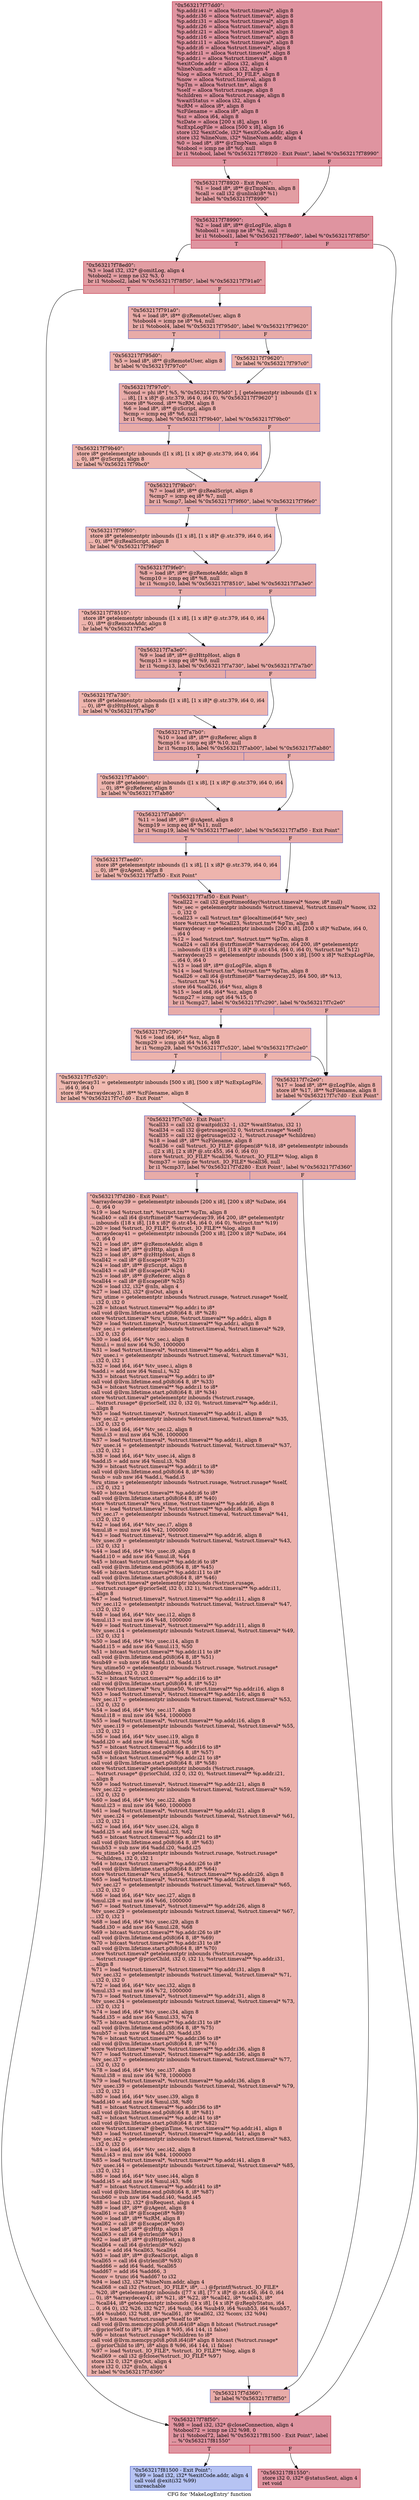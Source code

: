 digraph "CFG for 'MakeLogEntry' function" {
	label="CFG for 'MakeLogEntry' function";

	Node0x563217f77dd0 [shape=record,color="#b70d28ff", style=filled, fillcolor="#b70d2870",label="{\"0x563217f77dd0\":\l  %p.addr.i41 = alloca %struct.timeval*, align 8\l  %p.addr.i36 = alloca %struct.timeval*, align 8\l  %p.addr.i31 = alloca %struct.timeval*, align 8\l  %p.addr.i26 = alloca %struct.timeval*, align 8\l  %p.addr.i21 = alloca %struct.timeval*, align 8\l  %p.addr.i16 = alloca %struct.timeval*, align 8\l  %p.addr.i11 = alloca %struct.timeval*, align 8\l  %p.addr.i6 = alloca %struct.timeval*, align 8\l  %p.addr.i1 = alloca %struct.timeval*, align 8\l  %p.addr.i = alloca %struct.timeval*, align 8\l  %exitCode.addr = alloca i32, align 4\l  %lineNum.addr = alloca i32, align 4\l  %log = alloca %struct._IO_FILE*, align 8\l  %now = alloca %struct.timeval, align 8\l  %pTm = alloca %struct.tm*, align 8\l  %self = alloca %struct.rusage, align 8\l  %children = alloca %struct.rusage, align 8\l  %waitStatus = alloca i32, align 4\l  %zRM = alloca i8*, align 8\l  %zFilename = alloca i8*, align 8\l  %sz = alloca i64, align 8\l  %zDate = alloca [200 x i8], align 16\l  %zExpLogFile = alloca [500 x i8], align 16\l  store i32 %exitCode, i32* %exitCode.addr, align 4\l  store i32 %lineNum, i32* %lineNum.addr, align 4\l  %0 = load i8*, i8** @zTmpNam, align 8\l  %tobool = icmp ne i8* %0, null\l  br i1 %tobool, label %\"0x563217f78920 - Exit Point\", label %\"0x563217f78990\"\l|{<s0>T|<s1>F}}"];
	Node0x563217f77dd0:s0 -> Node0x563217f78920;
	Node0x563217f77dd0:s1 -> Node0x563217f78990;
	Node0x563217f78920 [shape=record,color="#b70d28ff", style=filled, fillcolor="#be242e70",label="{\"0x563217f78920 - Exit Point\":                    \l  %1 = load i8*, i8** @zTmpNam, align 8\l  %call = call i32 @unlink(i8* %1)\l  br label %\"0x563217f78990\"\l}"];
	Node0x563217f78920 -> Node0x563217f78990;
	Node0x563217f78990 [shape=record,color="#b70d28ff", style=filled, fillcolor="#b70d2870",label="{\"0x563217f78990\":                                 \l  %2 = load i8*, i8** @zLogFile, align 8\l  %tobool1 = icmp ne i8* %2, null\l  br i1 %tobool1, label %\"0x563217f78ed0\", label %\"0x563217f78f50\"\l|{<s0>T|<s1>F}}"];
	Node0x563217f78990:s0 -> Node0x563217f78ed0;
	Node0x563217f78990:s1 -> Node0x563217f78f50;
	Node0x563217f78ed0 [shape=record,color="#b70d28ff", style=filled, fillcolor="#be242e70",label="{\"0x563217f78ed0\":                                 \l  %3 = load i32, i32* @omitLog, align 4\l  %tobool2 = icmp ne i32 %3, 0\l  br i1 %tobool2, label %\"0x563217f78f50\", label %\"0x563217f791a0\"\l|{<s0>T|<s1>F}}"];
	Node0x563217f78ed0:s0 -> Node0x563217f78f50;
	Node0x563217f78ed0:s1 -> Node0x563217f791a0;
	Node0x563217f791a0 [shape=record,color="#3d50c3ff", style=filled, fillcolor="#cc403a70",label="{\"0x563217f791a0\":                                 \l  %4 = load i8*, i8** @zRemoteUser, align 8\l  %tobool4 = icmp ne i8* %4, null\l  br i1 %tobool4, label %\"0x563217f795d0\", label %\"0x563217f79620\"\l|{<s0>T|<s1>F}}"];
	Node0x563217f791a0:s0 -> Node0x563217f795d0;
	Node0x563217f791a0:s1 -> Node0x563217f79620;
	Node0x563217f795d0 [shape=record,color="#3d50c3ff", style=filled, fillcolor="#d24b4070",label="{\"0x563217f795d0\":                                 \l  %5 = load i8*, i8** @zRemoteUser, align 8\l  br label %\"0x563217f797c0\"\l}"];
	Node0x563217f795d0 -> Node0x563217f797c0;
	Node0x563217f79620 [shape=record,color="#3d50c3ff", style=filled, fillcolor="#d8564670",label="{\"0x563217f79620\":                                 \l  br label %\"0x563217f797c0\"\l}"];
	Node0x563217f79620 -> Node0x563217f797c0;
	Node0x563217f797c0 [shape=record,color="#3d50c3ff", style=filled, fillcolor="#cc403a70",label="{\"0x563217f797c0\":                                 \l  %cond = phi i8* [ %5, %\"0x563217f795d0\" ], [ getelementptr inbounds ([1 x\l... i8], [1 x i8]* @.str.379, i64 0, i64 0), %\"0x563217f79620\" ]\l  store i8* %cond, i8** %zRM, align 8\l  %6 = load i8*, i8** @zScript, align 8\l  %cmp = icmp eq i8* %6, null\l  br i1 %cmp, label %\"0x563217f79b40\", label %\"0x563217f79bc0\"\l|{<s0>T|<s1>F}}"];
	Node0x563217f797c0:s0 -> Node0x563217f79b40;
	Node0x563217f797c0:s1 -> Node0x563217f79bc0;
	Node0x563217f79b40 [shape=record,color="#3d50c3ff", style=filled, fillcolor="#d8564670",label="{\"0x563217f79b40\":                                 \l  store i8* getelementptr inbounds ([1 x i8], [1 x i8]* @.str.379, i64 0, i64\l... 0), i8** @zScript, align 8\l  br label %\"0x563217f79bc0\"\l}"];
	Node0x563217f79b40 -> Node0x563217f79bc0;
	Node0x563217f79bc0 [shape=record,color="#3d50c3ff", style=filled, fillcolor="#cc403a70",label="{\"0x563217f79bc0\":                                 \l  %7 = load i8*, i8** @zRealScript, align 8\l  %cmp7 = icmp eq i8* %7, null\l  br i1 %cmp7, label %\"0x563217f79f60\", label %\"0x563217f79fe0\"\l|{<s0>T|<s1>F}}"];
	Node0x563217f79bc0:s0 -> Node0x563217f79f60;
	Node0x563217f79bc0:s1 -> Node0x563217f79fe0;
	Node0x563217f79f60 [shape=record,color="#3d50c3ff", style=filled, fillcolor="#d8564670",label="{\"0x563217f79f60\":                                 \l  store i8* getelementptr inbounds ([1 x i8], [1 x i8]* @.str.379, i64 0, i64\l... 0), i8** @zRealScript, align 8\l  br label %\"0x563217f79fe0\"\l}"];
	Node0x563217f79f60 -> Node0x563217f79fe0;
	Node0x563217f79fe0 [shape=record,color="#3d50c3ff", style=filled, fillcolor="#cc403a70",label="{\"0x563217f79fe0\":                                 \l  %8 = load i8*, i8** @zRemoteAddr, align 8\l  %cmp10 = icmp eq i8* %8, null\l  br i1 %cmp10, label %\"0x563217f78510\", label %\"0x563217f7a3e0\"\l|{<s0>T|<s1>F}}"];
	Node0x563217f79fe0:s0 -> Node0x563217f78510;
	Node0x563217f79fe0:s1 -> Node0x563217f7a3e0;
	Node0x563217f78510 [shape=record,color="#3d50c3ff", style=filled, fillcolor="#d8564670",label="{\"0x563217f78510\":                                 \l  store i8* getelementptr inbounds ([1 x i8], [1 x i8]* @.str.379, i64 0, i64\l... 0), i8** @zRemoteAddr, align 8\l  br label %\"0x563217f7a3e0\"\l}"];
	Node0x563217f78510 -> Node0x563217f7a3e0;
	Node0x563217f7a3e0 [shape=record,color="#3d50c3ff", style=filled, fillcolor="#cc403a70",label="{\"0x563217f7a3e0\":                                 \l  %9 = load i8*, i8** @zHttpHost, align 8\l  %cmp13 = icmp eq i8* %9, null\l  br i1 %cmp13, label %\"0x563217f7a730\", label %\"0x563217f7a7b0\"\l|{<s0>T|<s1>F}}"];
	Node0x563217f7a3e0:s0 -> Node0x563217f7a730;
	Node0x563217f7a3e0:s1 -> Node0x563217f7a7b0;
	Node0x563217f7a730 [shape=record,color="#3d50c3ff", style=filled, fillcolor="#d8564670",label="{\"0x563217f7a730\":                                 \l  store i8* getelementptr inbounds ([1 x i8], [1 x i8]* @.str.379, i64 0, i64\l... 0), i8** @zHttpHost, align 8\l  br label %\"0x563217f7a7b0\"\l}"];
	Node0x563217f7a730 -> Node0x563217f7a7b0;
	Node0x563217f7a7b0 [shape=record,color="#3d50c3ff", style=filled, fillcolor="#cc403a70",label="{\"0x563217f7a7b0\":                                 \l  %10 = load i8*, i8** @zReferer, align 8\l  %cmp16 = icmp eq i8* %10, null\l  br i1 %cmp16, label %\"0x563217f7ab00\", label %\"0x563217f7ab80\"\l|{<s0>T|<s1>F}}"];
	Node0x563217f7a7b0:s0 -> Node0x563217f7ab00;
	Node0x563217f7a7b0:s1 -> Node0x563217f7ab80;
	Node0x563217f7ab00 [shape=record,color="#3d50c3ff", style=filled, fillcolor="#d8564670",label="{\"0x563217f7ab00\":                                 \l  store i8* getelementptr inbounds ([1 x i8], [1 x i8]* @.str.379, i64 0, i64\l... 0), i8** @zReferer, align 8\l  br label %\"0x563217f7ab80\"\l}"];
	Node0x563217f7ab00 -> Node0x563217f7ab80;
	Node0x563217f7ab80 [shape=record,color="#3d50c3ff", style=filled, fillcolor="#cc403a70",label="{\"0x563217f7ab80\":                                 \l  %11 = load i8*, i8** @zAgent, align 8\l  %cmp19 = icmp eq i8* %11, null\l  br i1 %cmp19, label %\"0x563217f7aed0\", label %\"0x563217f7af50 - Exit Point\"\l|{<s0>T|<s1>F}}"];
	Node0x563217f7ab80:s0 -> Node0x563217f7aed0;
	Node0x563217f7ab80:s1 -> Node0x563217f7af50;
	Node0x563217f7aed0 [shape=record,color="#3d50c3ff", style=filled, fillcolor="#d8564670",label="{\"0x563217f7aed0\":                                 \l  store i8* getelementptr inbounds ([1 x i8], [1 x i8]* @.str.379, i64 0, i64\l... 0), i8** @zAgent, align 8\l  br label %\"0x563217f7af50 - Exit Point\"\l}"];
	Node0x563217f7aed0 -> Node0x563217f7af50;
	Node0x563217f7af50 [shape=record,color="#3d50c3ff", style=filled, fillcolor="#cc403a70",label="{\"0x563217f7af50 - Exit Point\":                    \l  %call22 = call i32 @gettimeofday(%struct.timeval* %now, i8* null)\l  %tv_sec = getelementptr inbounds %struct.timeval, %struct.timeval* %now, i32\l... 0, i32 0\l  %call23 = call %struct.tm* @localtime(i64* %tv_sec)\l  store %struct.tm* %call23, %struct.tm** %pTm, align 8\l  %arraydecay = getelementptr inbounds [200 x i8], [200 x i8]* %zDate, i64 0,\l... i64 0\l  %12 = load %struct.tm*, %struct.tm** %pTm, align 8\l  %call24 = call i64 @strftime(i8* %arraydecay, i64 200, i8* getelementptr\l... inbounds ([18 x i8], [18 x i8]* @.str.454, i64 0, i64 0), %struct.tm* %12)\l  %arraydecay25 = getelementptr inbounds [500 x i8], [500 x i8]* %zExpLogFile,\l... i64 0, i64 0\l  %13 = load i8*, i8** @zLogFile, align 8\l  %14 = load %struct.tm*, %struct.tm** %pTm, align 8\l  %call26 = call i64 @strftime(i8* %arraydecay25, i64 500, i8* %13,\l... %struct.tm* %14)\l  store i64 %call26, i64* %sz, align 8\l  %15 = load i64, i64* %sz, align 8\l  %cmp27 = icmp ugt i64 %15, 0\l  br i1 %cmp27, label %\"0x563217f7c290\", label %\"0x563217f7c2e0\"\l|{<s0>T|<s1>F}}"];
	Node0x563217f7af50:s0 -> Node0x563217f7c290;
	Node0x563217f7af50:s1 -> Node0x563217f7c2e0;
	Node0x563217f7c290 [shape=record,color="#3d50c3ff", style=filled, fillcolor="#d6524470",label="{\"0x563217f7c290\":                                 \l  %16 = load i64, i64* %sz, align 8\l  %cmp29 = icmp ult i64 %16, 498\l  br i1 %cmp29, label %\"0x563217f7c520\", label %\"0x563217f7c2e0\"\l|{<s0>T|<s1>F}}"];
	Node0x563217f7c290:s0 -> Node0x563217f7c520;
	Node0x563217f7c290:s1 -> Node0x563217f7c2e0;
	Node0x563217f7c520 [shape=record,color="#3d50c3ff", style=filled, fillcolor="#de614d70",label="{\"0x563217f7c520\":                                 \l  %arraydecay31 = getelementptr inbounds [500 x i8], [500 x i8]* %zExpLogFile,\l... i64 0, i64 0\l  store i8* %arraydecay31, i8** %zFilename, align 8\l  br label %\"0x563217f7c7d0 - Exit Point\"\l}"];
	Node0x563217f7c520 -> Node0x563217f7c7d0;
	Node0x563217f7c2e0 [shape=record,color="#3d50c3ff", style=filled, fillcolor="#d0473d70",label="{\"0x563217f7c2e0\":                                 \l  %17 = load i8*, i8** @zLogFile, align 8\l  store i8* %17, i8** %zFilename, align 8\l  br label %\"0x563217f7c7d0 - Exit Point\"\l}"];
	Node0x563217f7c2e0 -> Node0x563217f7c7d0;
	Node0x563217f7c7d0 [shape=record,color="#3d50c3ff", style=filled, fillcolor="#cc403a70",label="{\"0x563217f7c7d0 - Exit Point\":                    \l  %call33 = call i32 @waitpid(i32 -1, i32* %waitStatus, i32 1)\l  %call34 = call i32 @getrusage(i32 0, %struct.rusage* %self)\l  %call35 = call i32 @getrusage(i32 -1, %struct.rusage* %children)\l  %18 = load i8*, i8** %zFilename, align 8\l  %call36 = call %struct._IO_FILE* @fopen(i8* %18, i8* getelementptr inbounds\l... ([2 x i8], [2 x i8]* @.str.455, i64 0, i64 0))\l  store %struct._IO_FILE* %call36, %struct._IO_FILE** %log, align 8\l  %cmp37 = icmp ne %struct._IO_FILE* %call36, null\l  br i1 %cmp37, label %\"0x563217f7d280 - Exit Point\", label %\"0x563217f7d360\"\l|{<s0>T|<s1>F}}"];
	Node0x563217f7c7d0:s0 -> Node0x563217f7d280;
	Node0x563217f7c7d0:s1 -> Node0x563217f7d360;
	Node0x563217f7d280 [shape=record,color="#3d50c3ff", style=filled, fillcolor="#d24b4070",label="{\"0x563217f7d280 - Exit Point\":                    \l  %arraydecay39 = getelementptr inbounds [200 x i8], [200 x i8]* %zDate, i64\l... 0, i64 0\l  %19 = load %struct.tm*, %struct.tm** %pTm, align 8\l  %call40 = call i64 @strftime(i8* %arraydecay39, i64 200, i8* getelementptr\l... inbounds ([18 x i8], [18 x i8]* @.str.454, i64 0, i64 0), %struct.tm* %19)\l  %20 = load %struct._IO_FILE*, %struct._IO_FILE** %log, align 8\l  %arraydecay41 = getelementptr inbounds [200 x i8], [200 x i8]* %zDate, i64\l... 0, i64 0\l  %21 = load i8*, i8** @zRemoteAddr, align 8\l  %22 = load i8*, i8** @zHttp, align 8\l  %23 = load i8*, i8** @zHttpHost, align 8\l  %call42 = call i8* @Escape(i8* %23)\l  %24 = load i8*, i8** @zScript, align 8\l  %call43 = call i8* @Escape(i8* %24)\l  %25 = load i8*, i8** @zReferer, align 8\l  %call44 = call i8* @Escape(i8* %25)\l  %26 = load i32, i32* @nIn, align 4\l  %27 = load i32, i32* @nOut, align 4\l  %ru_utime = getelementptr inbounds %struct.rusage, %struct.rusage* %self,\l... i32 0, i32 0\l  %28 = bitcast %struct.timeval** %p.addr.i to i8*\l  call void @llvm.lifetime.start.p0i8(i64 8, i8* %28)\l  store %struct.timeval* %ru_utime, %struct.timeval** %p.addr.i, align 8\l  %29 = load %struct.timeval*, %struct.timeval** %p.addr.i, align 8\l  %tv_sec.i = getelementptr inbounds %struct.timeval, %struct.timeval* %29,\l... i32 0, i32 0\l  %30 = load i64, i64* %tv_sec.i, align 8\l  %mul.i = mul nsw i64 %30, 1000000\l  %31 = load %struct.timeval*, %struct.timeval** %p.addr.i, align 8\l  %tv_usec.i = getelementptr inbounds %struct.timeval, %struct.timeval* %31,\l... i32 0, i32 1\l  %32 = load i64, i64* %tv_usec.i, align 8\l  %add.i = add nsw i64 %mul.i, %32\l  %33 = bitcast %struct.timeval** %p.addr.i to i8*\l  call void @llvm.lifetime.end.p0i8(i64 8, i8* %33)\l  %34 = bitcast %struct.timeval** %p.addr.i1 to i8*\l  call void @llvm.lifetime.start.p0i8(i64 8, i8* %34)\l  store %struct.timeval* getelementptr inbounds (%struct.rusage,\l... %struct.rusage* @priorSelf, i32 0, i32 0), %struct.timeval** %p.addr.i1,\l... align 8\l  %35 = load %struct.timeval*, %struct.timeval** %p.addr.i1, align 8\l  %tv_sec.i2 = getelementptr inbounds %struct.timeval, %struct.timeval* %35,\l... i32 0, i32 0\l  %36 = load i64, i64* %tv_sec.i2, align 8\l  %mul.i3 = mul nsw i64 %36, 1000000\l  %37 = load %struct.timeval*, %struct.timeval** %p.addr.i1, align 8\l  %tv_usec.i4 = getelementptr inbounds %struct.timeval, %struct.timeval* %37,\l... i32 0, i32 1\l  %38 = load i64, i64* %tv_usec.i4, align 8\l  %add.i5 = add nsw i64 %mul.i3, %38\l  %39 = bitcast %struct.timeval** %p.addr.i1 to i8*\l  call void @llvm.lifetime.end.p0i8(i64 8, i8* %39)\l  %sub = sub nsw i64 %add.i, %add.i5\l  %ru_stime = getelementptr inbounds %struct.rusage, %struct.rusage* %self,\l... i32 0, i32 1\l  %40 = bitcast %struct.timeval** %p.addr.i6 to i8*\l  call void @llvm.lifetime.start.p0i8(i64 8, i8* %40)\l  store %struct.timeval* %ru_stime, %struct.timeval** %p.addr.i6, align 8\l  %41 = load %struct.timeval*, %struct.timeval** %p.addr.i6, align 8\l  %tv_sec.i7 = getelementptr inbounds %struct.timeval, %struct.timeval* %41,\l... i32 0, i32 0\l  %42 = load i64, i64* %tv_sec.i7, align 8\l  %mul.i8 = mul nsw i64 %42, 1000000\l  %43 = load %struct.timeval*, %struct.timeval** %p.addr.i6, align 8\l  %tv_usec.i9 = getelementptr inbounds %struct.timeval, %struct.timeval* %43,\l... i32 0, i32 1\l  %44 = load i64, i64* %tv_usec.i9, align 8\l  %add.i10 = add nsw i64 %mul.i8, %44\l  %45 = bitcast %struct.timeval** %p.addr.i6 to i8*\l  call void @llvm.lifetime.end.p0i8(i64 8, i8* %45)\l  %46 = bitcast %struct.timeval** %p.addr.i11 to i8*\l  call void @llvm.lifetime.start.p0i8(i64 8, i8* %46)\l  store %struct.timeval* getelementptr inbounds (%struct.rusage,\l... %struct.rusage* @priorSelf, i32 0, i32 1), %struct.timeval** %p.addr.i11,\l... align 8\l  %47 = load %struct.timeval*, %struct.timeval** %p.addr.i11, align 8\l  %tv_sec.i12 = getelementptr inbounds %struct.timeval, %struct.timeval* %47,\l... i32 0, i32 0\l  %48 = load i64, i64* %tv_sec.i12, align 8\l  %mul.i13 = mul nsw i64 %48, 1000000\l  %49 = load %struct.timeval*, %struct.timeval** %p.addr.i11, align 8\l  %tv_usec.i14 = getelementptr inbounds %struct.timeval, %struct.timeval* %49,\l... i32 0, i32 1\l  %50 = load i64, i64* %tv_usec.i14, align 8\l  %add.i15 = add nsw i64 %mul.i13, %50\l  %51 = bitcast %struct.timeval** %p.addr.i11 to i8*\l  call void @llvm.lifetime.end.p0i8(i64 8, i8* %51)\l  %sub49 = sub nsw i64 %add.i10, %add.i15\l  %ru_utime50 = getelementptr inbounds %struct.rusage, %struct.rusage*\l... %children, i32 0, i32 0\l  %52 = bitcast %struct.timeval** %p.addr.i16 to i8*\l  call void @llvm.lifetime.start.p0i8(i64 8, i8* %52)\l  store %struct.timeval* %ru_utime50, %struct.timeval** %p.addr.i16, align 8\l  %53 = load %struct.timeval*, %struct.timeval** %p.addr.i16, align 8\l  %tv_sec.i17 = getelementptr inbounds %struct.timeval, %struct.timeval* %53,\l... i32 0, i32 0\l  %54 = load i64, i64* %tv_sec.i17, align 8\l  %mul.i18 = mul nsw i64 %54, 1000000\l  %55 = load %struct.timeval*, %struct.timeval** %p.addr.i16, align 8\l  %tv_usec.i19 = getelementptr inbounds %struct.timeval, %struct.timeval* %55,\l... i32 0, i32 1\l  %56 = load i64, i64* %tv_usec.i19, align 8\l  %add.i20 = add nsw i64 %mul.i18, %56\l  %57 = bitcast %struct.timeval** %p.addr.i16 to i8*\l  call void @llvm.lifetime.end.p0i8(i64 8, i8* %57)\l  %58 = bitcast %struct.timeval** %p.addr.i21 to i8*\l  call void @llvm.lifetime.start.p0i8(i64 8, i8* %58)\l  store %struct.timeval* getelementptr inbounds (%struct.rusage,\l... %struct.rusage* @priorChild, i32 0, i32 0), %struct.timeval** %p.addr.i21,\l... align 8\l  %59 = load %struct.timeval*, %struct.timeval** %p.addr.i21, align 8\l  %tv_sec.i22 = getelementptr inbounds %struct.timeval, %struct.timeval* %59,\l... i32 0, i32 0\l  %60 = load i64, i64* %tv_sec.i22, align 8\l  %mul.i23 = mul nsw i64 %60, 1000000\l  %61 = load %struct.timeval*, %struct.timeval** %p.addr.i21, align 8\l  %tv_usec.i24 = getelementptr inbounds %struct.timeval, %struct.timeval* %61,\l... i32 0, i32 1\l  %62 = load i64, i64* %tv_usec.i24, align 8\l  %add.i25 = add nsw i64 %mul.i23, %62\l  %63 = bitcast %struct.timeval** %p.addr.i21 to i8*\l  call void @llvm.lifetime.end.p0i8(i64 8, i8* %63)\l  %sub53 = sub nsw i64 %add.i20, %add.i25\l  %ru_stime54 = getelementptr inbounds %struct.rusage, %struct.rusage*\l... %children, i32 0, i32 1\l  %64 = bitcast %struct.timeval** %p.addr.i26 to i8*\l  call void @llvm.lifetime.start.p0i8(i64 8, i8* %64)\l  store %struct.timeval* %ru_stime54, %struct.timeval** %p.addr.i26, align 8\l  %65 = load %struct.timeval*, %struct.timeval** %p.addr.i26, align 8\l  %tv_sec.i27 = getelementptr inbounds %struct.timeval, %struct.timeval* %65,\l... i32 0, i32 0\l  %66 = load i64, i64* %tv_sec.i27, align 8\l  %mul.i28 = mul nsw i64 %66, 1000000\l  %67 = load %struct.timeval*, %struct.timeval** %p.addr.i26, align 8\l  %tv_usec.i29 = getelementptr inbounds %struct.timeval, %struct.timeval* %67,\l... i32 0, i32 1\l  %68 = load i64, i64* %tv_usec.i29, align 8\l  %add.i30 = add nsw i64 %mul.i28, %68\l  %69 = bitcast %struct.timeval** %p.addr.i26 to i8*\l  call void @llvm.lifetime.end.p0i8(i64 8, i8* %69)\l  %70 = bitcast %struct.timeval** %p.addr.i31 to i8*\l  call void @llvm.lifetime.start.p0i8(i64 8, i8* %70)\l  store %struct.timeval* getelementptr inbounds (%struct.rusage,\l... %struct.rusage* @priorChild, i32 0, i32 1), %struct.timeval** %p.addr.i31,\l... align 8\l  %71 = load %struct.timeval*, %struct.timeval** %p.addr.i31, align 8\l  %tv_sec.i32 = getelementptr inbounds %struct.timeval, %struct.timeval* %71,\l... i32 0, i32 0\l  %72 = load i64, i64* %tv_sec.i32, align 8\l  %mul.i33 = mul nsw i64 %72, 1000000\l  %73 = load %struct.timeval*, %struct.timeval** %p.addr.i31, align 8\l  %tv_usec.i34 = getelementptr inbounds %struct.timeval, %struct.timeval* %73,\l... i32 0, i32 1\l  %74 = load i64, i64* %tv_usec.i34, align 8\l  %add.i35 = add nsw i64 %mul.i33, %74\l  %75 = bitcast %struct.timeval** %p.addr.i31 to i8*\l  call void @llvm.lifetime.end.p0i8(i64 8, i8* %75)\l  %sub57 = sub nsw i64 %add.i30, %add.i35\l  %76 = bitcast %struct.timeval** %p.addr.i36 to i8*\l  call void @llvm.lifetime.start.p0i8(i64 8, i8* %76)\l  store %struct.timeval* %now, %struct.timeval** %p.addr.i36, align 8\l  %77 = load %struct.timeval*, %struct.timeval** %p.addr.i36, align 8\l  %tv_sec.i37 = getelementptr inbounds %struct.timeval, %struct.timeval* %77,\l... i32 0, i32 0\l  %78 = load i64, i64* %tv_sec.i37, align 8\l  %mul.i38 = mul nsw i64 %78, 1000000\l  %79 = load %struct.timeval*, %struct.timeval** %p.addr.i36, align 8\l  %tv_usec.i39 = getelementptr inbounds %struct.timeval, %struct.timeval* %79,\l... i32 0, i32 1\l  %80 = load i64, i64* %tv_usec.i39, align 8\l  %add.i40 = add nsw i64 %mul.i38, %80\l  %81 = bitcast %struct.timeval** %p.addr.i36 to i8*\l  call void @llvm.lifetime.end.p0i8(i64 8, i8* %81)\l  %82 = bitcast %struct.timeval** %p.addr.i41 to i8*\l  call void @llvm.lifetime.start.p0i8(i64 8, i8* %82)\l  store %struct.timeval* @beginTime, %struct.timeval** %p.addr.i41, align 8\l  %83 = load %struct.timeval*, %struct.timeval** %p.addr.i41, align 8\l  %tv_sec.i42 = getelementptr inbounds %struct.timeval, %struct.timeval* %83,\l... i32 0, i32 0\l  %84 = load i64, i64* %tv_sec.i42, align 8\l  %mul.i43 = mul nsw i64 %84, 1000000\l  %85 = load %struct.timeval*, %struct.timeval** %p.addr.i41, align 8\l  %tv_usec.i44 = getelementptr inbounds %struct.timeval, %struct.timeval* %85,\l... i32 0, i32 1\l  %86 = load i64, i64* %tv_usec.i44, align 8\l  %add.i45 = add nsw i64 %mul.i43, %86\l  %87 = bitcast %struct.timeval** %p.addr.i41 to i8*\l  call void @llvm.lifetime.end.p0i8(i64 8, i8* %87)\l  %sub60 = sub nsw i64 %add.i40, %add.i45\l  %88 = load i32, i32* @nRequest, align 4\l  %89 = load i8*, i8** @zAgent, align 8\l  %call61 = call i8* @Escape(i8* %89)\l  %90 = load i8*, i8** %zRM, align 8\l  %call62 = call i8* @Escape(i8* %90)\l  %91 = load i8*, i8** @zHttp, align 8\l  %call63 = call i64 @strlen(i8* %91)\l  %92 = load i8*, i8** @zHttpHost, align 8\l  %call64 = call i64 @strlen(i8* %92)\l  %add = add i64 %call63, %call64\l  %93 = load i8*, i8** @zRealScript, align 8\l  %call65 = call i64 @strlen(i8* %93)\l  %add66 = add i64 %add, %call65\l  %add67 = add i64 %add66, 3\l  %conv = trunc i64 %add67 to i32\l  %94 = load i32, i32* %lineNum.addr, align 4\l  %call68 = call i32 (%struct._IO_FILE*, i8*, ...) @fprintf(%struct._IO_FILE*\l... %20, i8* getelementptr inbounds ([77 x i8], [77 x i8]* @.str.456, i64 0, i64\l... 0), i8* %arraydecay41, i8* %21, i8* %22, i8* %call42, i8* %call43, i8*\l... %call44, i8* getelementptr inbounds ([4 x i8], [4 x i8]* @zReplyStatus, i64\l... 0, i64 0), i32 %26, i32 %27, i64 %sub, i64 %sub49, i64 %sub53, i64 %sub57,\l... i64 %sub60, i32 %88, i8* %call61, i8* %call62, i32 %conv, i32 %94)\l  %95 = bitcast %struct.rusage* %self to i8*\l  call void @llvm.memcpy.p0i8.p0i8.i64(i8* align 8 bitcast (%struct.rusage*\l... @priorSelf to i8*), i8* align 8 %95, i64 144, i1 false)\l  %96 = bitcast %struct.rusage* %children to i8*\l  call void @llvm.memcpy.p0i8.p0i8.i64(i8* align 8 bitcast (%struct.rusage*\l... @priorChild to i8*), i8* align 8 %96, i64 144, i1 false)\l  %97 = load %struct._IO_FILE*, %struct._IO_FILE** %log, align 8\l  %call69 = call i32 @fclose(%struct._IO_FILE* %97)\l  store i32 0, i32* @nOut, align 4\l  store i32 0, i32* @nIn, align 4\l  br label %\"0x563217f7d360\"\l}"];
	Node0x563217f7d280 -> Node0x563217f7d360;
	Node0x563217f7d360 [shape=record,color="#3d50c3ff", style=filled, fillcolor="#cc403a70",label="{\"0x563217f7d360\":                                 \l  br label %\"0x563217f78f50\"\l}"];
	Node0x563217f7d360 -> Node0x563217f78f50;
	Node0x563217f78f50 [shape=record,color="#b70d28ff", style=filled, fillcolor="#b70d2870",label="{\"0x563217f78f50\":                                 \l  %98 = load i32, i32* @closeConnection, align 4\l  %tobool72 = icmp ne i32 %98, 0\l  br i1 %tobool72, label %\"0x563217f81500 - Exit Point\", label\l... %\"0x563217f81550\"\l|{<s0>T|<s1>F}}"];
	Node0x563217f78f50:s0 -> Node0x563217f81500;
	Node0x563217f78f50:s1 -> Node0x563217f81550;
	Node0x563217f81500 [shape=record,color="#3d50c3ff", style=filled, fillcolor="#5977e370",label="{\"0x563217f81500 - Exit Point\":                    \l  %99 = load i32, i32* %exitCode.addr, align 4\l  call void @exit(i32 %99)\l  unreachable\l}"];
	Node0x563217f81550 [shape=record,color="#b70d28ff", style=filled, fillcolor="#b70d2870",label="{\"0x563217f81550\":                                 \l  store i32 0, i32* @statusSent, align 4\l  ret void\l}"];
}
